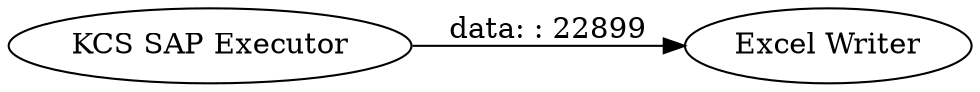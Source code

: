 digraph {
	"-5464576643780347133_2" [label="Excel Writer"]
	"-5464576643780347133_1" [label="KCS SAP Executor"]
	"-5464576643780347133_1" -> "-5464576643780347133_2" [label="data: : 22899"]
	rankdir=LR
}
